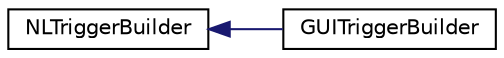 digraph "Graphical Class Hierarchy"
{
  edge [fontname="Helvetica",fontsize="10",labelfontname="Helvetica",labelfontsize="10"];
  node [fontname="Helvetica",fontsize="10",shape=record];
  rankdir="LR";
  Node0 [label="NLTriggerBuilder",height=0.2,width=0.4,color="black", fillcolor="white", style="filled",URL="$da/d2f/class_n_l_trigger_builder.html",tooltip="Builds trigger objects for microsim. "];
  Node0 -> Node1 [dir="back",color="midnightblue",fontsize="10",style="solid",fontname="Helvetica"];
  Node1 [label="GUITriggerBuilder",height=0.2,width=0.4,color="black", fillcolor="white", style="filled",URL="$dc/df1/class_g_u_i_trigger_builder.html",tooltip="Builds trigger objects for guisim. "];
}
